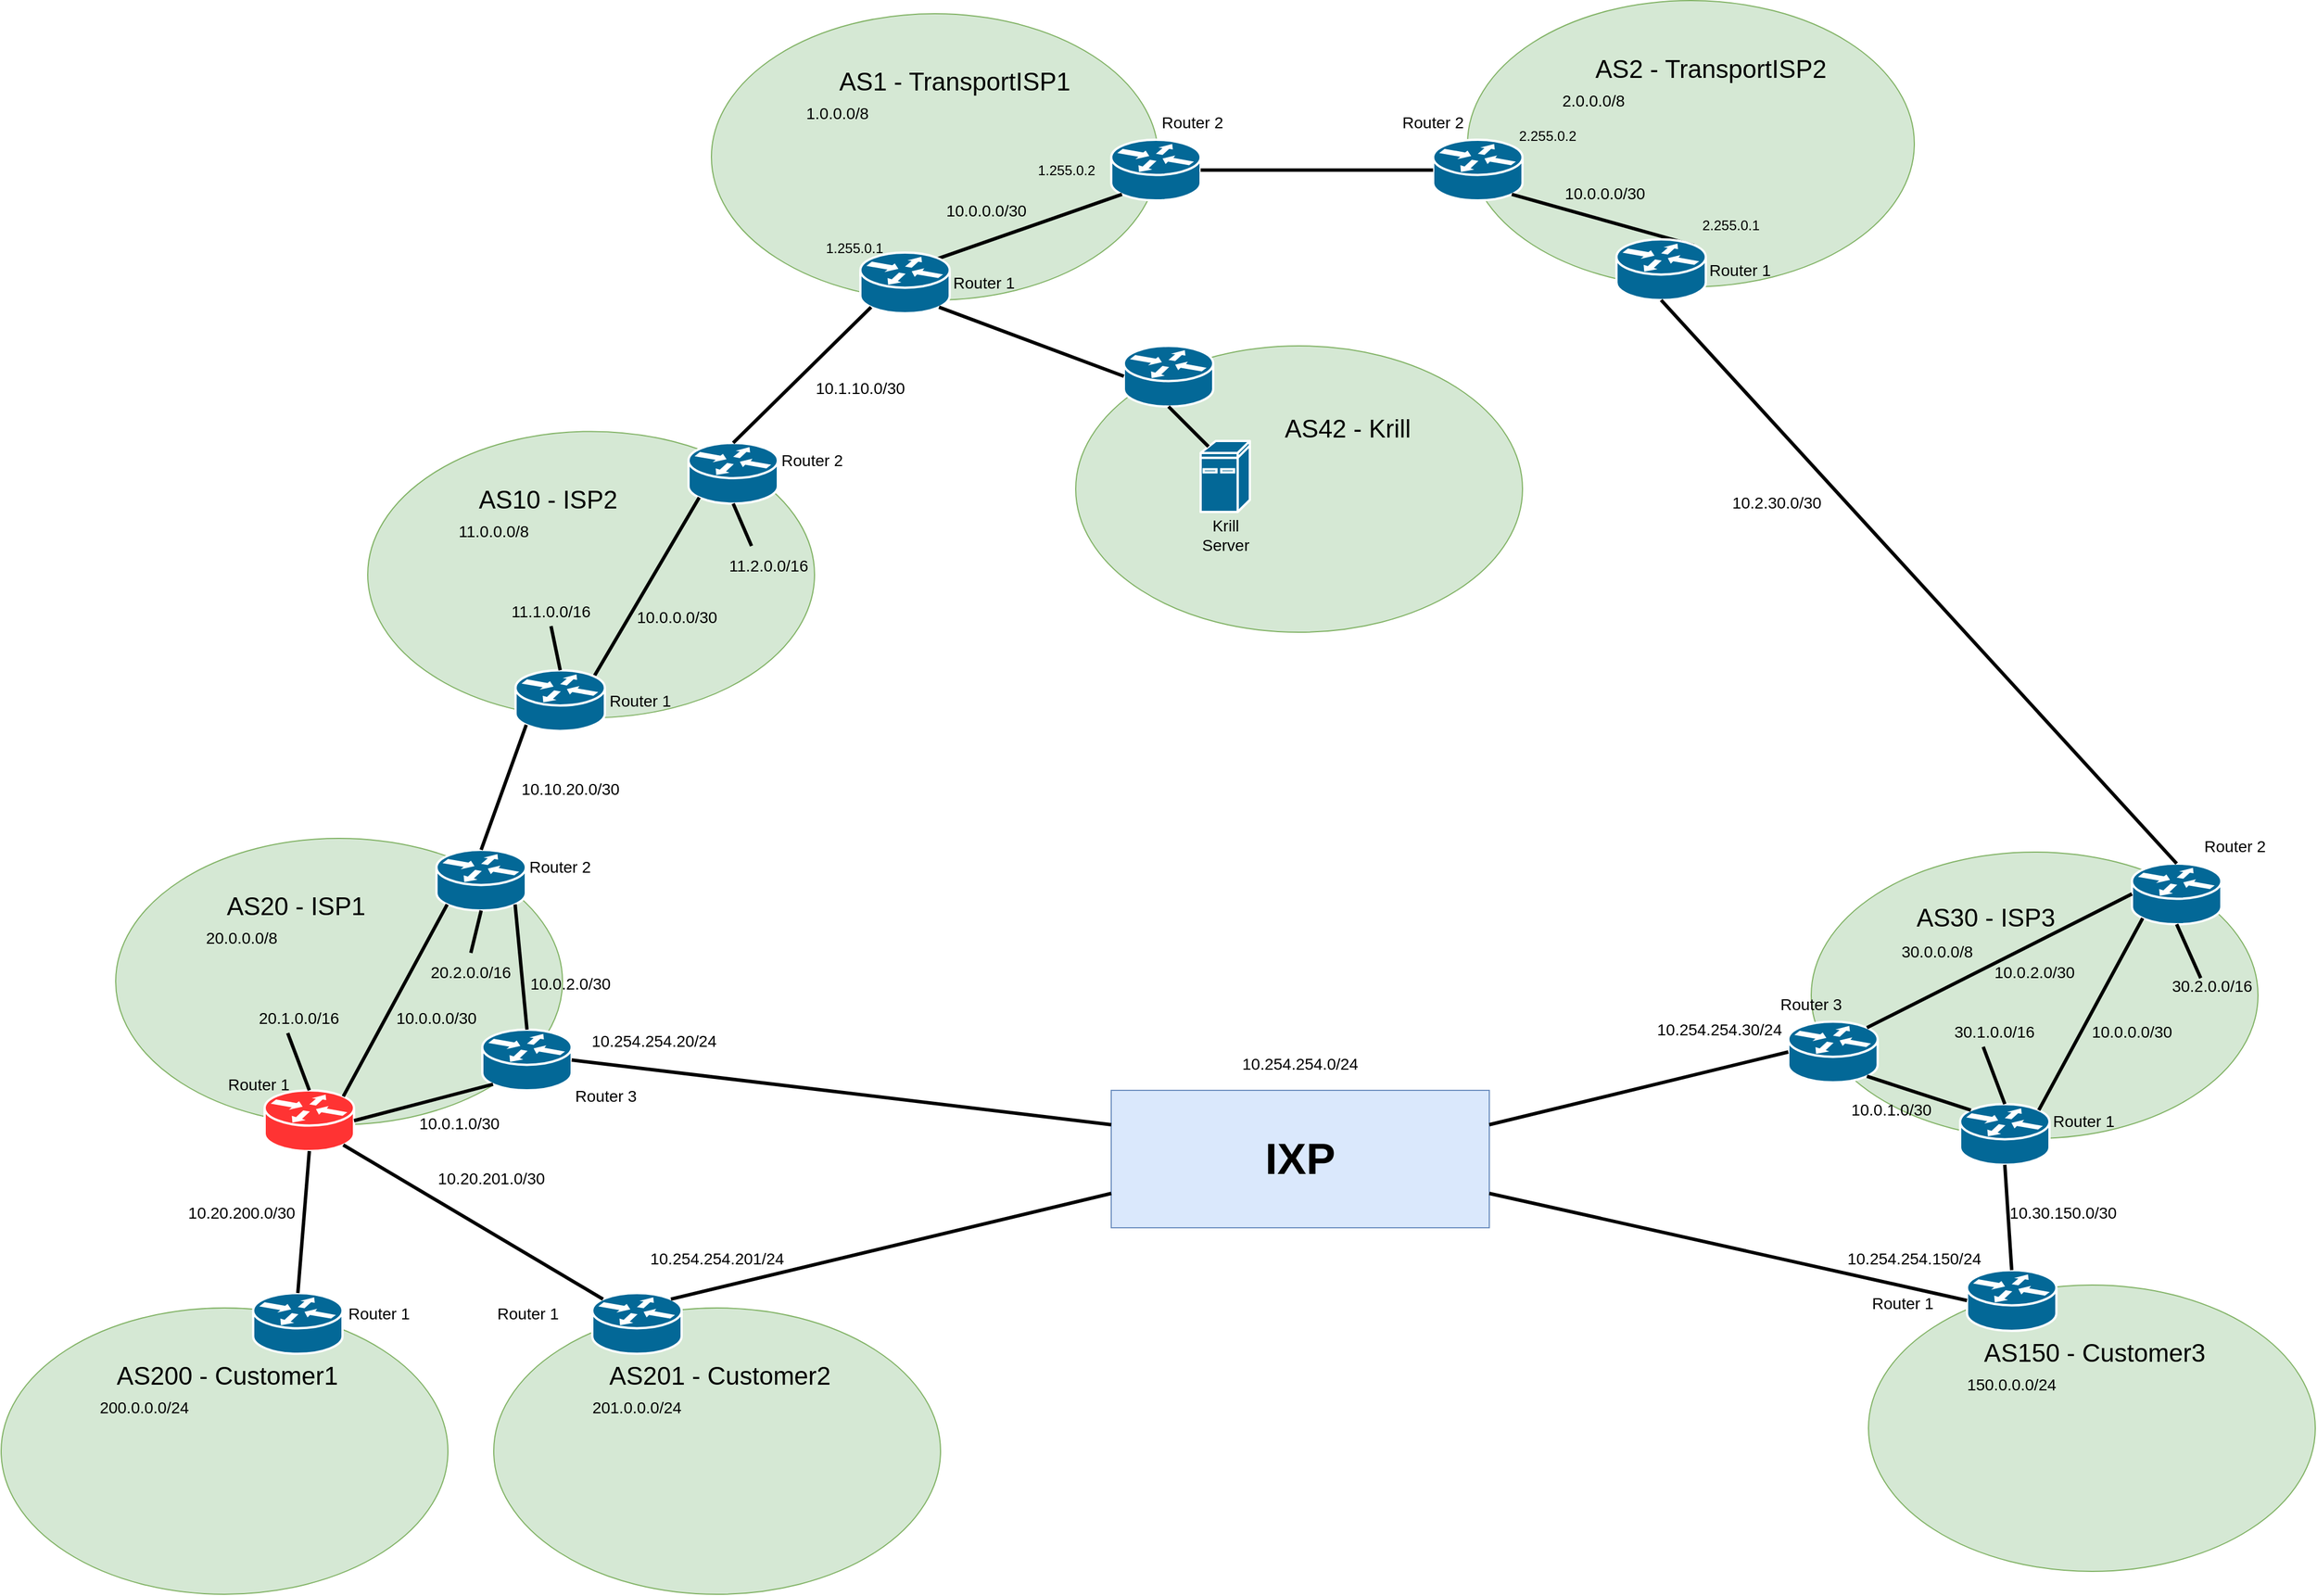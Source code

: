 <mxfile version="19.0.3" type="device"><diagram name="Page-1" id="80d4a630-b321-0f5e-ff81-c5a36ef4752d"><mxGraphModel dx="1004" dy="1512" grid="1" gridSize="10" guides="1" tooltips="1" connect="1" arrows="1" fold="1" page="1" pageScale="1" pageWidth="1100" pageHeight="850" background="none" math="0" shadow="0"><root><mxCell id="0"/><mxCell id="1" parent="0"/><mxCell id="CGuj2947MDJkw6wm2pqq-7" value="" style="group" parent="1" vertex="1" connectable="0"><mxGeometry x="220" y="140" width="390" height="273" as="geometry"/></mxCell><mxCell id="CGuj2947MDJkw6wm2pqq-3" value="" style="ellipse;whiteSpace=wrap;html=1;fillColor=#d5e8d4;strokeColor=#82b366;" parent="CGuj2947MDJkw6wm2pqq-7" vertex="1"><mxGeometry width="390" height="250" as="geometry"/></mxCell><mxCell id="CGuj2947MDJkw6wm2pqq-5" value="&lt;font style=&quot;font-size: 22px;&quot;&gt;AS20 - ISP1&lt;/font&gt;" style="text;html=1;strokeColor=none;fillColor=none;align=center;verticalAlign=middle;whiteSpace=wrap;rounded=0;" parent="CGuj2947MDJkw6wm2pqq-7" vertex="1"><mxGeometry x="95" y="40" width="125" height="40" as="geometry"/></mxCell><mxCell id="CGuj2947MDJkw6wm2pqq-11" value="" style="shape=mxgraph.cisco.routers.router;sketch=0;html=1;pointerEvents=1;dashed=0;fillColor=#FF3333;strokeColor=#ffffff;strokeWidth=2;verticalLabelPosition=bottom;verticalAlign=top;align=center;outlineConnect=0;" parent="CGuj2947MDJkw6wm2pqq-7" vertex="1"><mxGeometry x="130" y="220" width="78" height="53" as="geometry"/></mxCell><mxCell id="CGuj2947MDJkw6wm2pqq-15" value="&lt;font style=&quot;font-size: 14px;&quot;&gt;20.0.0.0/8&lt;/font&gt;" style="text;html=1;strokeColor=none;fillColor=none;align=center;verticalAlign=middle;whiteSpace=wrap;rounded=0;fontSize=22;" parent="CGuj2947MDJkw6wm2pqq-7" vertex="1"><mxGeometry x="80" y="70" width="60" height="30" as="geometry"/></mxCell><mxCell id="CGuj2947MDJkw6wm2pqq-16" value="" style="shape=mxgraph.cisco.routers.router;sketch=0;html=1;pointerEvents=1;dashed=0;fillColor=#036897;strokeColor=#ffffff;strokeWidth=2;verticalLabelPosition=bottom;verticalAlign=top;align=center;outlineConnect=0;" parent="CGuj2947MDJkw6wm2pqq-7" vertex="1"><mxGeometry x="280" y="10" width="78" height="53" as="geometry"/></mxCell><mxCell id="CGuj2947MDJkw6wm2pqq-17" value="" style="endArrow=none;html=1;rounded=0;fontSize=22;entryX=0.88;entryY=0.1;entryDx=0;entryDy=0;entryPerimeter=0;exitX=0.12;exitY=0.9;exitDx=0;exitDy=0;exitPerimeter=0;strokeWidth=3;" parent="CGuj2947MDJkw6wm2pqq-7" source="CGuj2947MDJkw6wm2pqq-16" target="CGuj2947MDJkw6wm2pqq-11" edge="1"><mxGeometry width="50" height="50" relative="1" as="geometry"><mxPoint x="169" y="407" as="sourcePoint"/><mxPoint x="179" y="283.0" as="targetPoint"/></mxGeometry></mxCell><mxCell id="CGuj2947MDJkw6wm2pqq-20" value="" style="endArrow=none;html=1;rounded=0;fontSize=14;strokeWidth=3;exitX=0.5;exitY=0;exitDx=0;exitDy=0;exitPerimeter=0;entryX=0.385;entryY=0.68;entryDx=0;entryDy=0;entryPerimeter=0;" parent="CGuj2947MDJkw6wm2pqq-7" source="CGuj2947MDJkw6wm2pqq-11" target="CGuj2947MDJkw6wm2pqq-3" edge="1"><mxGeometry width="50" height="50" relative="1" as="geometry"><mxPoint x="160" y="220" as="sourcePoint"/><mxPoint x="210" y="170" as="targetPoint"/></mxGeometry></mxCell><mxCell id="CGuj2947MDJkw6wm2pqq-21" value="&lt;font style=&quot;font-size: 14px;&quot;&gt;20.1.0.0/16&lt;br&gt;&lt;/font&gt;" style="text;html=1;strokeColor=none;fillColor=none;align=center;verticalAlign=middle;whiteSpace=wrap;rounded=0;fontSize=22;" parent="CGuj2947MDJkw6wm2pqq-7" vertex="1"><mxGeometry x="130" y="140" width="60" height="30" as="geometry"/></mxCell><mxCell id="CGuj2947MDJkw6wm2pqq-34" value="Router 1" style="text;html=1;strokeColor=none;fillColor=none;align=center;verticalAlign=middle;whiteSpace=wrap;rounded=0;fontSize=14;" parent="CGuj2947MDJkw6wm2pqq-7" vertex="1"><mxGeometry x="95" y="200" width="60" height="30" as="geometry"/></mxCell><mxCell id="1ElpuYwWR0UJP5o7CHRt-32" value="&lt;font style=&quot;font-size: 14px;&quot;&gt;10.0.0.0/30&lt;br&gt;&lt;/font&gt;" style="text;html=1;strokeColor=none;fillColor=none;align=center;verticalAlign=middle;whiteSpace=wrap;rounded=0;fontSize=22;" parent="CGuj2947MDJkw6wm2pqq-7" vertex="1"><mxGeometry x="250" y="140" width="60" height="30" as="geometry"/></mxCell><mxCell id="1ElpuYwWR0UJP5o7CHRt-84" value="" style="shape=mxgraph.cisco.routers.router;sketch=0;html=1;pointerEvents=1;dashed=0;fillColor=#036897;strokeColor=#ffffff;strokeWidth=2;verticalLabelPosition=bottom;verticalAlign=top;align=center;outlineConnect=0;" parent="CGuj2947MDJkw6wm2pqq-7" vertex="1"><mxGeometry x="320" y="167" width="78" height="53" as="geometry"/></mxCell><mxCell id="XxLYWiyMAMhHfBPyrFZS-10" value="" style="endArrow=none;html=1;rounded=0;fontSize=22;entryX=0.5;entryY=0;entryDx=0;entryDy=0;entryPerimeter=0;exitX=0.88;exitY=0.9;exitDx=0;exitDy=0;exitPerimeter=0;strokeWidth=3;" parent="CGuj2947MDJkw6wm2pqq-7" source="CGuj2947MDJkw6wm2pqq-16" target="1ElpuYwWR0UJP5o7CHRt-84" edge="1"><mxGeometry width="50" height="50" relative="1" as="geometry"><mxPoint x="519.36" y="207.7" as="sourcePoint"/><mxPoint x="428.64" y="375.3" as="targetPoint"/></mxGeometry></mxCell><mxCell id="XxLYWiyMAMhHfBPyrFZS-11" value="" style="endArrow=none;html=1;rounded=0;fontSize=22;entryX=0.12;entryY=0.9;entryDx=0;entryDy=0;entryPerimeter=0;strokeWidth=3;exitX=1;exitY=0.5;exitDx=0;exitDy=0;exitPerimeter=0;" parent="CGuj2947MDJkw6wm2pqq-7" source="CGuj2947MDJkw6wm2pqq-11" target="1ElpuYwWR0UJP5o7CHRt-84" edge="1"><mxGeometry width="50" height="50" relative="1" as="geometry"><mxPoint x="490" y="250" as="sourcePoint"/><mxPoint x="589.0" y="317" as="targetPoint"/></mxGeometry></mxCell><mxCell id="XxLYWiyMAMhHfBPyrFZS-13" value="&lt;font style=&quot;font-size: 14px;&quot;&gt;10.0.1.0/30&lt;br&gt;&lt;/font&gt;" style="text;html=1;strokeColor=none;fillColor=none;align=center;verticalAlign=middle;whiteSpace=wrap;rounded=0;fontSize=22;" parent="CGuj2947MDJkw6wm2pqq-7" vertex="1"><mxGeometry x="270" y="231.5" width="60" height="30" as="geometry"/></mxCell><mxCell id="Lqw_Jz--JZ5GrAbGKgGM-9" value="&lt;font style=&quot;font-size: 14px;&quot;&gt;20.2.0.0/16&lt;br&gt;&lt;/font&gt;" style="text;html=1;strokeColor=none;fillColor=none;align=center;verticalAlign=middle;whiteSpace=wrap;rounded=0;fontSize=22;" parent="CGuj2947MDJkw6wm2pqq-7" vertex="1"><mxGeometry x="280" y="100" width="60" height="30" as="geometry"/></mxCell><mxCell id="Lqw_Jz--JZ5GrAbGKgGM-10" value="" style="endArrow=none;html=1;rounded=0;fontSize=14;strokeWidth=3;exitX=0.5;exitY=0;exitDx=0;exitDy=0;entryX=0.5;entryY=1;entryDx=0;entryDy=0;entryPerimeter=0;" parent="CGuj2947MDJkw6wm2pqq-7" source="Lqw_Jz--JZ5GrAbGKgGM-9" target="CGuj2947MDJkw6wm2pqq-16" edge="1"><mxGeometry width="50" height="50" relative="1" as="geometry"><mxPoint x="399" y="370" as="sourcePoint"/><mxPoint x="380.15" y="320" as="targetPoint"/></mxGeometry></mxCell><mxCell id="CGuj2947MDJkw6wm2pqq-8" value="" style="group" parent="1" vertex="1" connectable="0"><mxGeometry x="120" y="550" width="390" height="250" as="geometry"/></mxCell><mxCell id="CGuj2947MDJkw6wm2pqq-9" value="" style="ellipse;whiteSpace=wrap;html=1;fillColor=#d5e8d4;strokeColor=#82b366;" parent="CGuj2947MDJkw6wm2pqq-8" vertex="1"><mxGeometry width="390" height="250" as="geometry"/></mxCell><mxCell id="CGuj2947MDJkw6wm2pqq-10" value="&lt;font style=&quot;font-size: 22px;&quot;&gt;AS200 - Customer1&lt;/font&gt;" style="text;html=1;strokeColor=none;fillColor=none;align=center;verticalAlign=middle;whiteSpace=wrap;rounded=0;" parent="CGuj2947MDJkw6wm2pqq-8" vertex="1"><mxGeometry x="95" y="40" width="205" height="40" as="geometry"/></mxCell><mxCell id="CGuj2947MDJkw6wm2pqq-4" value="" style="shape=mxgraph.cisco.routers.router;sketch=0;html=1;pointerEvents=1;dashed=0;fillColor=#036897;strokeColor=#ffffff;strokeWidth=2;verticalLabelPosition=bottom;verticalAlign=top;align=center;outlineConnect=0;" parent="CGuj2947MDJkw6wm2pqq-8" vertex="1"><mxGeometry x="220" y="-13" width="78" height="53" as="geometry"/></mxCell><mxCell id="CGuj2947MDJkw6wm2pqq-13" value="&lt;font style=&quot;font-size: 14px;&quot;&gt;200.0.0.0/24&lt;/font&gt;" style="text;html=1;strokeColor=none;fillColor=none;align=center;verticalAlign=middle;whiteSpace=wrap;rounded=0;fontSize=22;" parent="CGuj2947MDJkw6wm2pqq-8" vertex="1"><mxGeometry x="95" y="70" width="60" height="30" as="geometry"/></mxCell><mxCell id="CGuj2947MDJkw6wm2pqq-35" value="Router 1" style="text;html=1;strokeColor=none;fillColor=none;align=center;verticalAlign=middle;whiteSpace=wrap;rounded=0;fontSize=14;" parent="CGuj2947MDJkw6wm2pqq-8" vertex="1"><mxGeometry x="300" y="-10" width="60" height="30" as="geometry"/></mxCell><mxCell id="CGuj2947MDJkw6wm2pqq-12" value="" style="endArrow=none;html=1;rounded=0;fontSize=22;entryX=0.5;entryY=1;entryDx=0;entryDy=0;entryPerimeter=0;exitX=0.5;exitY=0;exitDx=0;exitDy=0;exitPerimeter=0;strokeWidth=3;" parent="1" source="CGuj2947MDJkw6wm2pqq-4" target="CGuj2947MDJkw6wm2pqq-11" edge="1"><mxGeometry width="50" height="50" relative="1" as="geometry"><mxPoint x="340" y="540" as="sourcePoint"/><mxPoint x="390" y="490" as="targetPoint"/></mxGeometry></mxCell><mxCell id="CGuj2947MDJkw6wm2pqq-36" value="Router 2" style="text;html=1;strokeColor=none;fillColor=none;align=center;verticalAlign=middle;whiteSpace=wrap;rounded=0;fontSize=14;" parent="1" vertex="1"><mxGeometry x="578" y="150" width="60" height="30" as="geometry"/></mxCell><mxCell id="CGuj2947MDJkw6wm2pqq-37" value="" style="group" parent="1" vertex="1" connectable="0"><mxGeometry x="550" y="550" width="390" height="250" as="geometry"/></mxCell><mxCell id="CGuj2947MDJkw6wm2pqq-38" value="" style="ellipse;whiteSpace=wrap;html=1;fillColor=#d5e8d4;strokeColor=#82b366;" parent="CGuj2947MDJkw6wm2pqq-37" vertex="1"><mxGeometry width="390" height="250" as="geometry"/></mxCell><mxCell id="CGuj2947MDJkw6wm2pqq-39" value="&lt;font style=&quot;font-size: 22px;&quot;&gt;AS201 - Customer2&lt;/font&gt;" style="text;html=1;strokeColor=none;fillColor=none;align=center;verticalAlign=middle;whiteSpace=wrap;rounded=0;" parent="CGuj2947MDJkw6wm2pqq-37" vertex="1"><mxGeometry x="95" y="40" width="205" height="40" as="geometry"/></mxCell><mxCell id="CGuj2947MDJkw6wm2pqq-40" value="" style="shape=mxgraph.cisco.routers.router;sketch=0;html=1;pointerEvents=1;dashed=0;fillColor=#036897;strokeColor=#ffffff;strokeWidth=2;verticalLabelPosition=bottom;verticalAlign=top;align=center;outlineConnect=0;" parent="CGuj2947MDJkw6wm2pqq-37" vertex="1"><mxGeometry x="86" y="-13" width="78" height="53" as="geometry"/></mxCell><mxCell id="CGuj2947MDJkw6wm2pqq-41" value="&lt;font style=&quot;font-size: 14px;&quot;&gt;201.0.0.0/24&lt;/font&gt;" style="text;html=1;strokeColor=none;fillColor=none;align=center;verticalAlign=middle;whiteSpace=wrap;rounded=0;fontSize=22;" parent="CGuj2947MDJkw6wm2pqq-37" vertex="1"><mxGeometry x="95" y="70" width="60" height="30" as="geometry"/></mxCell><mxCell id="CGuj2947MDJkw6wm2pqq-42" value="Router 1" style="text;html=1;strokeColor=none;fillColor=none;align=center;verticalAlign=middle;whiteSpace=wrap;rounded=0;fontSize=14;" parent="CGuj2947MDJkw6wm2pqq-37" vertex="1"><mxGeometry y="-10" width="60" height="30" as="geometry"/></mxCell><mxCell id="CGuj2947MDJkw6wm2pqq-43" value="" style="endArrow=none;html=1;rounded=0;fontSize=14;strokeWidth=3;entryX=0.88;entryY=0.9;entryDx=0;entryDy=0;entryPerimeter=0;exitX=0.12;exitY=0.1;exitDx=0;exitDy=0;exitPerimeter=0;" parent="1" source="CGuj2947MDJkw6wm2pqq-40" target="CGuj2947MDJkw6wm2pqq-11" edge="1"><mxGeometry width="50" height="50" relative="1" as="geometry"><mxPoint x="530" y="520" as="sourcePoint"/><mxPoint x="580" y="470" as="targetPoint"/></mxGeometry></mxCell><mxCell id="CGuj2947MDJkw6wm2pqq-44" value="" style="ellipse;whiteSpace=wrap;html=1;fillColor=#d5e8d4;strokeColor=#82b366;" parent="1" vertex="1"><mxGeometry x="440" y="-215.3" width="390" height="250" as="geometry"/></mxCell><mxCell id="CGuj2947MDJkw6wm2pqq-45" value="&lt;font style=&quot;font-size: 22px;&quot;&gt;AS10 - ISP2&lt;/font&gt;" style="text;html=1;strokeColor=none;fillColor=none;align=center;verticalAlign=middle;whiteSpace=wrap;rounded=0;" parent="1" vertex="1"><mxGeometry x="535" y="-175.3" width="125" height="40" as="geometry"/></mxCell><mxCell id="CGuj2947MDJkw6wm2pqq-46" value="&lt;font style=&quot;font-size: 14px;&quot;&gt;11.0.0.0/8&lt;/font&gt;" style="text;html=1;strokeColor=none;fillColor=none;align=center;verticalAlign=middle;whiteSpace=wrap;rounded=0;fontSize=22;" parent="1" vertex="1"><mxGeometry x="520" y="-145.3" width="60" height="30" as="geometry"/></mxCell><mxCell id="CGuj2947MDJkw6wm2pqq-47" value="" style="shape=mxgraph.cisco.routers.router;sketch=0;html=1;pointerEvents=1;dashed=0;fillColor=#036897;strokeColor=#ffffff;strokeWidth=2;verticalLabelPosition=bottom;verticalAlign=top;align=center;outlineConnect=0;" parent="1" vertex="1"><mxGeometry x="720" y="-205.3" width="78" height="53" as="geometry"/></mxCell><mxCell id="CGuj2947MDJkw6wm2pqq-50" value="&lt;font style=&quot;font-size: 14px;&quot;&gt;11.1.0.0/16&lt;br&gt;&lt;/font&gt;" style="text;html=1;strokeColor=none;fillColor=none;align=center;verticalAlign=middle;whiteSpace=wrap;rounded=0;fontSize=22;" parent="1" vertex="1"><mxGeometry x="570" y="-75.3" width="60" height="30" as="geometry"/></mxCell><mxCell id="CGuj2947MDJkw6wm2pqq-51" value="&lt;font style=&quot;font-size: 14px;&quot;&gt;11.2.0.0/16&lt;br&gt;&lt;/font&gt;" style="text;html=1;strokeColor=none;fillColor=none;align=center;verticalAlign=middle;whiteSpace=wrap;rounded=0;fontSize=22;" parent="1" vertex="1"><mxGeometry x="760" y="-115.3" width="60" height="30" as="geometry"/></mxCell><mxCell id="CGuj2947MDJkw6wm2pqq-52" value="" style="endArrow=none;html=1;rounded=0;fontSize=22;exitX=0.12;exitY=0.9;exitDx=0;exitDy=0;exitPerimeter=0;strokeWidth=3;entryX=0.88;entryY=0.1;entryDx=0;entryDy=0;entryPerimeter=0;" parent="1" source="CGuj2947MDJkw6wm2pqq-47" target="CGuj2947MDJkw6wm2pqq-55" edge="1"><mxGeometry width="50" height="50" relative="1" as="geometry"><mxPoint x="959.36" y="-7.6" as="sourcePoint"/><mxPoint x="1000" y="34.7" as="targetPoint"/></mxGeometry></mxCell><mxCell id="CGuj2947MDJkw6wm2pqq-53" value="Router 1" style="text;html=1;strokeColor=none;fillColor=none;align=center;verticalAlign=middle;whiteSpace=wrap;rounded=0;fontSize=14;" parent="1" vertex="1"><mxGeometry x="648" y="4.7" width="60" height="30" as="geometry"/></mxCell><mxCell id="CGuj2947MDJkw6wm2pqq-54" value="Router 2" style="text;html=1;strokeColor=none;fillColor=none;align=center;verticalAlign=middle;whiteSpace=wrap;rounded=0;fontSize=14;" parent="1" vertex="1"><mxGeometry x="798" y="-205.3" width="60" height="30" as="geometry"/></mxCell><mxCell id="CGuj2947MDJkw6wm2pqq-55" value="" style="shape=mxgraph.cisco.routers.router;sketch=0;html=1;pointerEvents=1;dashed=0;fillColor=#036897;strokeColor=#ffffff;strokeWidth=2;verticalLabelPosition=bottom;verticalAlign=top;align=center;outlineConnect=0;" parent="1" vertex="1"><mxGeometry x="569" y="-6.8" width="78" height="53" as="geometry"/></mxCell><mxCell id="CGuj2947MDJkw6wm2pqq-56" value="" style="endArrow=none;html=1;rounded=0;fontSize=14;strokeWidth=3;entryX=0.5;entryY=0;entryDx=0;entryDy=0;entryPerimeter=0;exitX=0.5;exitY=1;exitDx=0;exitDy=0;" parent="1" source="CGuj2947MDJkw6wm2pqq-50" target="CGuj2947MDJkw6wm2pqq-55" edge="1"><mxGeometry width="50" height="50" relative="1" as="geometry"><mxPoint x="330" y="50" as="sourcePoint"/><mxPoint x="380" as="targetPoint"/></mxGeometry></mxCell><mxCell id="CGuj2947MDJkw6wm2pqq-57" value="" style="endArrow=none;html=1;rounded=0;fontSize=22;exitX=0.5;exitY=1;exitDx=0;exitDy=0;exitPerimeter=0;strokeWidth=3;entryX=0.25;entryY=0;entryDx=0;entryDy=0;" parent="1" source="CGuj2947MDJkw6wm2pqq-47" target="CGuj2947MDJkw6wm2pqq-51" edge="1"><mxGeometry width="50" height="50" relative="1" as="geometry"><mxPoint x="769" y="353" as="sourcePoint"/><mxPoint x="790" y="400" as="targetPoint"/></mxGeometry></mxCell><mxCell id="CGuj2947MDJkw6wm2pqq-58" value="" style="endArrow=none;html=1;rounded=0;fontSize=14;strokeWidth=3;entryX=0.12;entryY=0.9;entryDx=0;entryDy=0;entryPerimeter=0;exitX=0.5;exitY=0;exitDx=0;exitDy=0;exitPerimeter=0;" parent="1" source="CGuj2947MDJkw6wm2pqq-16" target="CGuj2947MDJkw6wm2pqq-55" edge="1"><mxGeometry width="50" height="50" relative="1" as="geometry"><mxPoint x="480" y="80" as="sourcePoint"/><mxPoint x="530" y="30" as="targetPoint"/></mxGeometry></mxCell><mxCell id="1ElpuYwWR0UJP5o7CHRt-1" value="" style="ellipse;whiteSpace=wrap;html=1;fillColor=#d5e8d4;strokeColor=#82b366;" parent="1" vertex="1"><mxGeometry x="740" y="-580" width="390" height="250" as="geometry"/></mxCell><mxCell id="1ElpuYwWR0UJP5o7CHRt-2" value="&lt;font style=&quot;font-size: 22px;&quot;&gt;AS1 - TransportISP1&lt;/font&gt;" style="text;html=1;strokeColor=none;fillColor=none;align=center;verticalAlign=middle;whiteSpace=wrap;rounded=0;" parent="1" vertex="1"><mxGeometry x="835" y="-540" width="235" height="40" as="geometry"/></mxCell><mxCell id="1ElpuYwWR0UJP5o7CHRt-3" value="&lt;font style=&quot;font-size: 14px;&quot;&gt;1.0.0.0/8&lt;/font&gt;" style="text;html=1;strokeColor=none;fillColor=none;align=center;verticalAlign=middle;whiteSpace=wrap;rounded=0;fontSize=22;" parent="1" vertex="1"><mxGeometry x="820" y="-510" width="60" height="30" as="geometry"/></mxCell><mxCell id="1ElpuYwWR0UJP5o7CHRt-4" value="" style="shape=mxgraph.cisco.routers.router;sketch=0;html=1;pointerEvents=1;dashed=0;fillColor=#036897;strokeColor=#ffffff;strokeWidth=2;verticalLabelPosition=bottom;verticalAlign=top;align=center;outlineConnect=0;" parent="1" vertex="1"><mxGeometry x="1089" y="-470" width="78" height="53" as="geometry"/></mxCell><mxCell id="1ElpuYwWR0UJP5o7CHRt-7" value="" style="endArrow=none;html=1;rounded=0;fontSize=22;exitX=0.12;exitY=0.9;exitDx=0;exitDy=0;exitPerimeter=0;strokeWidth=3;entryX=0.88;entryY=0.1;entryDx=0;entryDy=0;entryPerimeter=0;" parent="1" source="1ElpuYwWR0UJP5o7CHRt-4" edge="1"><mxGeometry width="50" height="50" relative="1" as="geometry"><mxPoint x="1259.36" y="-372.3" as="sourcePoint"/><mxPoint x="937.64" y="-366.2" as="targetPoint"/></mxGeometry></mxCell><mxCell id="1ElpuYwWR0UJP5o7CHRt-8" value="Router 1" style="text;html=1;strokeColor=none;fillColor=none;align=center;verticalAlign=middle;whiteSpace=wrap;rounded=0;fontSize=14;" parent="1" vertex="1"><mxGeometry x="948" y="-360" width="60" height="30" as="geometry"/></mxCell><mxCell id="1ElpuYwWR0UJP5o7CHRt-9" value="Router 2" style="text;html=1;strokeColor=none;fillColor=none;align=center;verticalAlign=middle;whiteSpace=wrap;rounded=0;fontSize=14;" parent="1" vertex="1"><mxGeometry x="1130" y="-500" width="60" height="30" as="geometry"/></mxCell><mxCell id="1ElpuYwWR0UJP5o7CHRt-12" value="" style="shape=mxgraph.cisco.routers.router;sketch=0;html=1;pointerEvents=1;dashed=0;fillColor=#036897;strokeColor=#ffffff;strokeWidth=2;verticalLabelPosition=bottom;verticalAlign=top;align=center;outlineConnect=0;" parent="1" vertex="1"><mxGeometry x="870" y="-371.5" width="78" height="53" as="geometry"/></mxCell><mxCell id="1ElpuYwWR0UJP5o7CHRt-14" value="" style="endArrow=none;html=1;rounded=0;fontSize=22;exitX=0.5;exitY=0;exitDx=0;exitDy=0;exitPerimeter=0;strokeWidth=3;entryX=0.12;entryY=0.9;entryDx=0;entryDy=0;entryPerimeter=0;" parent="1" source="CGuj2947MDJkw6wm2pqq-47" target="1ElpuYwWR0UJP5o7CHRt-12" edge="1"><mxGeometry width="50" height="50" relative="1" as="geometry"><mxPoint x="739.36" y="-147.6" as="sourcePoint"/><mxPoint x="647.64" y="8.5" as="targetPoint"/></mxGeometry></mxCell><mxCell id="1ElpuYwWR0UJP5o7CHRt-29" value="&lt;font style=&quot;font-size: 14px;&quot;&gt;10.20.200.0/30&lt;br&gt;&lt;/font&gt;" style="text;html=1;strokeColor=none;fillColor=none;align=center;verticalAlign=middle;whiteSpace=wrap;rounded=0;fontSize=22;" parent="1" vertex="1"><mxGeometry x="300" y="450" width="60" height="30" as="geometry"/></mxCell><mxCell id="1ElpuYwWR0UJP5o7CHRt-30" value="&lt;font style=&quot;font-size: 14px;&quot;&gt;10.20.201.0/30&lt;br&gt;&lt;/font&gt;" style="text;html=1;strokeColor=none;fillColor=none;align=center;verticalAlign=middle;whiteSpace=wrap;rounded=0;fontSize=22;" parent="1" vertex="1"><mxGeometry x="518" y="420" width="60" height="30" as="geometry"/></mxCell><mxCell id="1ElpuYwWR0UJP5o7CHRt-31" value="&lt;font style=&quot;font-size: 14px;&quot;&gt;10.10.20.0/30&lt;br&gt;&lt;/font&gt;" style="text;html=1;strokeColor=none;fillColor=none;align=center;verticalAlign=middle;whiteSpace=wrap;rounded=0;fontSize=22;" parent="1" vertex="1"><mxGeometry x="587" y="80" width="60" height="30" as="geometry"/></mxCell><mxCell id="1ElpuYwWR0UJP5o7CHRt-33" value="" style="ellipse;whiteSpace=wrap;html=1;fillColor=#d5e8d4;strokeColor=#82b366;" parent="1" vertex="1"><mxGeometry x="1400" y="-591.5" width="390" height="250" as="geometry"/></mxCell><mxCell id="1ElpuYwWR0UJP5o7CHRt-34" value="&lt;font style=&quot;font-size: 22px;&quot;&gt;AS2 - TransportISP2&lt;/font&gt;" style="text;html=1;strokeColor=none;fillColor=none;align=center;verticalAlign=middle;whiteSpace=wrap;rounded=0;" parent="1" vertex="1"><mxGeometry x="1495" y="-551.5" width="235" height="40" as="geometry"/></mxCell><mxCell id="1ElpuYwWR0UJP5o7CHRt-35" value="&lt;font style=&quot;font-size: 14px;&quot;&gt;2.0.0.0/8&lt;/font&gt;" style="text;html=1;strokeColor=none;fillColor=none;align=center;verticalAlign=middle;whiteSpace=wrap;rounded=0;fontSize=22;" parent="1" vertex="1"><mxGeometry x="1480" y="-521.5" width="60" height="30" as="geometry"/></mxCell><mxCell id="1ElpuYwWR0UJP5o7CHRt-36" value="" style="shape=mxgraph.cisco.routers.router;sketch=0;html=1;pointerEvents=1;dashed=0;fillColor=#036897;strokeColor=#ffffff;strokeWidth=2;verticalLabelPosition=bottom;verticalAlign=top;align=center;outlineConnect=0;" parent="1" vertex="1"><mxGeometry x="1370" y="-470" width="78" height="53" as="geometry"/></mxCell><mxCell id="1ElpuYwWR0UJP5o7CHRt-37" value="" style="endArrow=none;html=1;rounded=0;fontSize=22;exitX=0.88;exitY=0.9;exitDx=0;exitDy=0;exitPerimeter=0;strokeWidth=3;entryX=0.88;entryY=0.1;entryDx=0;entryDy=0;entryPerimeter=0;" parent="1" source="1ElpuYwWR0UJP5o7CHRt-36" edge="1"><mxGeometry width="50" height="50" relative="1" as="geometry"><mxPoint x="1919.36" y="-383.8" as="sourcePoint"/><mxPoint x="1597.64" y="-377.7" as="targetPoint"/></mxGeometry></mxCell><mxCell id="1ElpuYwWR0UJP5o7CHRt-38" value="Router 1" style="text;html=1;strokeColor=none;fillColor=none;align=center;verticalAlign=middle;whiteSpace=wrap;rounded=0;fontSize=14;" parent="1" vertex="1"><mxGeometry x="1608" y="-371.5" width="60" height="30" as="geometry"/></mxCell><mxCell id="1ElpuYwWR0UJP5o7CHRt-39" value="Router 2" style="text;html=1;strokeColor=none;fillColor=none;align=center;verticalAlign=middle;whiteSpace=wrap;rounded=0;fontSize=14;" parent="1" vertex="1"><mxGeometry x="1340" y="-500" width="60" height="30" as="geometry"/></mxCell><mxCell id="1ElpuYwWR0UJP5o7CHRt-40" value="" style="shape=mxgraph.cisco.routers.router;sketch=0;html=1;pointerEvents=1;dashed=0;fillColor=#036897;strokeColor=#ffffff;strokeWidth=2;verticalLabelPosition=bottom;verticalAlign=top;align=center;outlineConnect=0;" parent="1" vertex="1"><mxGeometry x="1530" y="-383" width="78" height="53" as="geometry"/></mxCell><mxCell id="1ElpuYwWR0UJP5o7CHRt-41" value="" style="group" parent="1" vertex="1" connectable="0"><mxGeometry x="1700" y="152" width="390" height="273" as="geometry"/></mxCell><mxCell id="1ElpuYwWR0UJP5o7CHRt-42" value="" style="ellipse;whiteSpace=wrap;html=1;fillColor=#d5e8d4;strokeColor=#82b366;" parent="1ElpuYwWR0UJP5o7CHRt-41" vertex="1"><mxGeometry width="390" height="250" as="geometry"/></mxCell><mxCell id="1ElpuYwWR0UJP5o7CHRt-43" value="&lt;font style=&quot;font-size: 22px;&quot;&gt;AS30 - ISP3&lt;/font&gt;" style="text;html=1;strokeColor=none;fillColor=none;align=center;verticalAlign=middle;whiteSpace=wrap;rounded=0;" parent="1ElpuYwWR0UJP5o7CHRt-41" vertex="1"><mxGeometry x="80" y="38" width="145" height="40" as="geometry"/></mxCell><mxCell id="1ElpuYwWR0UJP5o7CHRt-44" value="" style="shape=mxgraph.cisco.routers.router;sketch=0;html=1;pointerEvents=1;dashed=0;fillColor=#036897;strokeColor=#ffffff;strokeWidth=2;verticalLabelPosition=bottom;verticalAlign=top;align=center;outlineConnect=0;" parent="1ElpuYwWR0UJP5o7CHRt-41" vertex="1"><mxGeometry x="130" y="220" width="78" height="53" as="geometry"/></mxCell><mxCell id="1ElpuYwWR0UJP5o7CHRt-45" value="&lt;font style=&quot;font-size: 14px;&quot;&gt;30.0.0.0/8&lt;/font&gt;" style="text;html=1;strokeColor=none;fillColor=none;align=center;verticalAlign=middle;whiteSpace=wrap;rounded=0;fontSize=22;" parent="1ElpuYwWR0UJP5o7CHRt-41" vertex="1"><mxGeometry x="80" y="70" width="60" height="30" as="geometry"/></mxCell><mxCell id="1ElpuYwWR0UJP5o7CHRt-46" value="" style="shape=mxgraph.cisco.routers.router;sketch=0;html=1;pointerEvents=1;dashed=0;fillColor=#036897;strokeColor=#ffffff;strokeWidth=2;verticalLabelPosition=bottom;verticalAlign=top;align=center;outlineConnect=0;" parent="1ElpuYwWR0UJP5o7CHRt-41" vertex="1"><mxGeometry x="280" y="10" width="78" height="53" as="geometry"/></mxCell><mxCell id="1ElpuYwWR0UJP5o7CHRt-47" value="" style="endArrow=none;html=1;rounded=0;fontSize=22;entryX=0.88;entryY=0.1;entryDx=0;entryDy=0;entryPerimeter=0;exitX=0.12;exitY=0.9;exitDx=0;exitDy=0;exitPerimeter=0;strokeWidth=3;" parent="1ElpuYwWR0UJP5o7CHRt-41" source="1ElpuYwWR0UJP5o7CHRt-46" target="1ElpuYwWR0UJP5o7CHRt-44" edge="1"><mxGeometry width="50" height="50" relative="1" as="geometry"><mxPoint x="169" y="407" as="sourcePoint"/><mxPoint x="179" y="283.0" as="targetPoint"/></mxGeometry></mxCell><mxCell id="1ElpuYwWR0UJP5o7CHRt-48" value="" style="endArrow=none;html=1;rounded=0;fontSize=14;strokeWidth=3;exitX=0.5;exitY=0;exitDx=0;exitDy=0;exitPerimeter=0;entryX=0.385;entryY=0.68;entryDx=0;entryDy=0;entryPerimeter=0;" parent="1ElpuYwWR0UJP5o7CHRt-41" source="1ElpuYwWR0UJP5o7CHRt-44" target="1ElpuYwWR0UJP5o7CHRt-42" edge="1"><mxGeometry width="50" height="50" relative="1" as="geometry"><mxPoint x="160" y="220" as="sourcePoint"/><mxPoint x="210" y="170" as="targetPoint"/></mxGeometry></mxCell><mxCell id="1ElpuYwWR0UJP5o7CHRt-49" value="&lt;font style=&quot;font-size: 14px;&quot;&gt;30.1.0.0/16&lt;br&gt;&lt;/font&gt;" style="text;html=1;strokeColor=none;fillColor=none;align=center;verticalAlign=middle;whiteSpace=wrap;rounded=0;fontSize=22;" parent="1ElpuYwWR0UJP5o7CHRt-41" vertex="1"><mxGeometry x="130" y="140" width="60" height="30" as="geometry"/></mxCell><mxCell id="1ElpuYwWR0UJP5o7CHRt-50" value="&lt;font style=&quot;font-size: 14px;&quot;&gt;30.2.0.0/16&lt;br&gt;&lt;/font&gt;" style="text;html=1;strokeColor=none;fillColor=none;align=center;verticalAlign=middle;whiteSpace=wrap;rounded=0;fontSize=22;" parent="1ElpuYwWR0UJP5o7CHRt-41" vertex="1"><mxGeometry x="320" y="100" width="60" height="30" as="geometry"/></mxCell><mxCell id="1ElpuYwWR0UJP5o7CHRt-51" value="" style="endArrow=none;html=1;rounded=0;fontSize=22;exitX=0.5;exitY=1;exitDx=0;exitDy=0;exitPerimeter=0;strokeWidth=3;" parent="1ElpuYwWR0UJP5o7CHRt-41" source="1ElpuYwWR0UJP5o7CHRt-46" edge="1"><mxGeometry width="50" height="50" relative="1" as="geometry"><mxPoint x="519.36" y="207.7" as="sourcePoint"/><mxPoint x="340" y="110" as="targetPoint"/></mxGeometry></mxCell><mxCell id="1ElpuYwWR0UJP5o7CHRt-52" value="Router 1" style="text;html=1;strokeColor=none;fillColor=none;align=center;verticalAlign=middle;whiteSpace=wrap;rounded=0;fontSize=14;" parent="1ElpuYwWR0UJP5o7CHRt-41" vertex="1"><mxGeometry x="208" y="220" width="60" height="30" as="geometry"/></mxCell><mxCell id="1ElpuYwWR0UJP5o7CHRt-53" value="&lt;font style=&quot;font-size: 14px;&quot;&gt;10.0.0.0/30&lt;br&gt;&lt;/font&gt;" style="text;html=1;strokeColor=none;fillColor=none;align=center;verticalAlign=middle;whiteSpace=wrap;rounded=0;fontSize=22;" parent="1ElpuYwWR0UJP5o7CHRt-41" vertex="1"><mxGeometry x="250" y="140" width="60" height="30" as="geometry"/></mxCell><mxCell id="1ElpuYwWR0UJP5o7CHRt-85" value="" style="shape=mxgraph.cisco.routers.router;sketch=0;html=1;pointerEvents=1;dashed=0;fillColor=#036897;strokeColor=#ffffff;strokeWidth=2;verticalLabelPosition=bottom;verticalAlign=top;align=center;outlineConnect=0;" parent="1ElpuYwWR0UJP5o7CHRt-41" vertex="1"><mxGeometry x="-20" y="148" width="78" height="53" as="geometry"/></mxCell><mxCell id="Lqw_Jz--JZ5GrAbGKgGM-1" value="" style="endArrow=none;html=1;rounded=0;fontSize=22;entryX=0.88;entryY=0.9;entryDx=0;entryDy=0;entryPerimeter=0;exitX=0.12;exitY=0.1;exitDx=0;exitDy=0;exitPerimeter=0;strokeWidth=3;" parent="1ElpuYwWR0UJP5o7CHRt-41" source="1ElpuYwWR0UJP5o7CHRt-44" target="1ElpuYwWR0UJP5o7CHRt-85" edge="1"><mxGeometry width="50" height="50" relative="1" as="geometry"><mxPoint x="299.36" y="67.7" as="sourcePoint"/><mxPoint x="208.64" y="235.3" as="targetPoint"/></mxGeometry></mxCell><mxCell id="Lqw_Jz--JZ5GrAbGKgGM-2" value="" style="endArrow=none;html=1;rounded=0;fontSize=22;entryX=0.88;entryY=0.1;entryDx=0;entryDy=0;entryPerimeter=0;exitX=0;exitY=0.5;exitDx=0;exitDy=0;exitPerimeter=0;strokeWidth=3;" parent="1ElpuYwWR0UJP5o7CHRt-41" source="1ElpuYwWR0UJP5o7CHRt-46" target="1ElpuYwWR0UJP5o7CHRt-85" edge="1"><mxGeometry width="50" height="50" relative="1" as="geometry"><mxPoint x="149.36" y="235.3" as="sourcePoint"/><mxPoint x="58.64" y="205.7" as="targetPoint"/></mxGeometry></mxCell><mxCell id="Lqw_Jz--JZ5GrAbGKgGM-5" value="Router 3" style="text;html=1;strokeColor=none;fillColor=none;align=center;verticalAlign=middle;whiteSpace=wrap;rounded=0;fontSize=14;" parent="1ElpuYwWR0UJP5o7CHRt-41" vertex="1"><mxGeometry x="-30" y="118" width="60" height="30" as="geometry"/></mxCell><mxCell id="Lqw_Jz--JZ5GrAbGKgGM-13" value="&lt;font style=&quot;font-size: 14px;&quot;&gt;10.0.2.0/30&lt;br&gt;&lt;/font&gt;" style="text;html=1;strokeColor=none;fillColor=none;align=center;verticalAlign=middle;whiteSpace=wrap;rounded=0;fontSize=22;" parent="1ElpuYwWR0UJP5o7CHRt-41" vertex="1"><mxGeometry x="165" y="88" width="60" height="30" as="geometry"/></mxCell><mxCell id="Lqw_Jz--JZ5GrAbGKgGM-14" value="&lt;font style=&quot;font-size: 14px;&quot;&gt;10.0.1.0/30&lt;br&gt;&lt;/font&gt;" style="text;html=1;strokeColor=none;fillColor=none;align=center;verticalAlign=middle;whiteSpace=wrap;rounded=0;fontSize=22;" parent="1ElpuYwWR0UJP5o7CHRt-41" vertex="1"><mxGeometry x="40" y="208" width="60" height="30" as="geometry"/></mxCell><mxCell id="1ElpuYwWR0UJP5o7CHRt-67" value="" style="endArrow=none;html=1;rounded=0;fontSize=14;strokeWidth=3;entryX=0.5;entryY=1;entryDx=0;entryDy=0;entryPerimeter=0;exitX=0.5;exitY=0;exitDx=0;exitDy=0;exitPerimeter=0;" parent="1" source="1ElpuYwWR0UJP5o7CHRt-46" target="1ElpuYwWR0UJP5o7CHRt-40" edge="1"><mxGeometry width="50" height="50" relative="1" as="geometry"><mxPoint x="1570" y="92.3" as="sourcePoint"/><mxPoint x="1817.64" y="35.15" as="targetPoint"/></mxGeometry></mxCell><mxCell id="1ElpuYwWR0UJP5o7CHRt-74" value="" style="group" parent="1" vertex="1" connectable="0"><mxGeometry x="1750" y="530" width="390" height="250" as="geometry"/></mxCell><mxCell id="1ElpuYwWR0UJP5o7CHRt-75" value="" style="ellipse;whiteSpace=wrap;html=1;fillColor=#d5e8d4;strokeColor=#82b366;" parent="1ElpuYwWR0UJP5o7CHRt-74" vertex="1"><mxGeometry width="390" height="250" as="geometry"/></mxCell><mxCell id="1ElpuYwWR0UJP5o7CHRt-76" value="&lt;font style=&quot;font-size: 22px;&quot;&gt;AS150 - Customer3&lt;/font&gt;" style="text;html=1;strokeColor=none;fillColor=none;align=center;verticalAlign=middle;whiteSpace=wrap;rounded=0;" parent="1ElpuYwWR0UJP5o7CHRt-74" vertex="1"><mxGeometry x="95" y="40" width="205" height="40" as="geometry"/></mxCell><mxCell id="1ElpuYwWR0UJP5o7CHRt-77" value="" style="shape=mxgraph.cisco.routers.router;sketch=0;html=1;pointerEvents=1;dashed=0;fillColor=#036897;strokeColor=#ffffff;strokeWidth=2;verticalLabelPosition=bottom;verticalAlign=top;align=center;outlineConnect=0;" parent="1ElpuYwWR0UJP5o7CHRt-74" vertex="1"><mxGeometry x="86" y="-13" width="78" height="53" as="geometry"/></mxCell><mxCell id="1ElpuYwWR0UJP5o7CHRt-78" value="&lt;font style=&quot;font-size: 14px;&quot;&gt;150.0.0.0/24&lt;/font&gt;" style="text;html=1;strokeColor=none;fillColor=none;align=center;verticalAlign=middle;whiteSpace=wrap;rounded=0;fontSize=22;" parent="1ElpuYwWR0UJP5o7CHRt-74" vertex="1"><mxGeometry x="95" y="70" width="60" height="30" as="geometry"/></mxCell><mxCell id="1ElpuYwWR0UJP5o7CHRt-79" value="Router 1" style="text;html=1;strokeColor=none;fillColor=none;align=center;verticalAlign=middle;whiteSpace=wrap;rounded=0;fontSize=14;" parent="1ElpuYwWR0UJP5o7CHRt-74" vertex="1"><mxGeometry y="1" width="60" height="30" as="geometry"/></mxCell><mxCell id="1ElpuYwWR0UJP5o7CHRt-80" value="&lt;font style=&quot;font-size: 38px;&quot;&gt;&lt;b&gt;IXP&lt;/b&gt;&lt;/font&gt;" style="rounded=0;whiteSpace=wrap;html=1;fillColor=#dae8fc;strokeColor=#6c8ebf;" parent="1" vertex="1"><mxGeometry x="1089" y="360" width="330" height="120" as="geometry"/></mxCell><mxCell id="1ElpuYwWR0UJP5o7CHRt-82" value="" style="endArrow=none;html=1;rounded=0;fontSize=14;strokeWidth=3;entryX=0;entryY=0.75;entryDx=0;entryDy=0;exitX=0.88;exitY=0.1;exitDx=0;exitDy=0;exitPerimeter=0;" parent="1" source="CGuj2947MDJkw6wm2pqq-40" target="1ElpuYwWR0UJP5o7CHRt-80" edge="1"><mxGeometry width="50" height="50" relative="1" as="geometry"><mxPoint x="655.36" y="552.3" as="sourcePoint"/><mxPoint x="418.64" y="417.7" as="targetPoint"/></mxGeometry></mxCell><mxCell id="1ElpuYwWR0UJP5o7CHRt-83" value="" style="endArrow=none;html=1;rounded=0;fontSize=14;strokeWidth=3;entryX=0;entryY=0.25;entryDx=0;entryDy=0;exitX=1;exitY=0.5;exitDx=0;exitDy=0;exitPerimeter=0;" parent="1" source="1ElpuYwWR0UJP5o7CHRt-84" target="1ElpuYwWR0UJP5o7CHRt-80" edge="1"><mxGeometry width="50" height="50" relative="1" as="geometry"><mxPoint x="714.64" y="552.3" as="sourcePoint"/><mxPoint x="1160" y="440" as="targetPoint"/></mxGeometry></mxCell><mxCell id="1ElpuYwWR0UJP5o7CHRt-86" value="" style="endArrow=none;html=1;rounded=0;fontSize=14;strokeWidth=3;entryX=1;entryY=0.25;entryDx=0;entryDy=0;exitX=0;exitY=0.5;exitDx=0;exitDy=0;exitPerimeter=0;" parent="1" source="1ElpuYwWR0UJP5o7CHRt-85" target="1ElpuYwWR0UJP5o7CHRt-80" edge="1"><mxGeometry width="50" height="50" relative="1" as="geometry"><mxPoint x="618" y="343.5" as="sourcePoint"/><mxPoint x="1160" y="400" as="targetPoint"/></mxGeometry></mxCell><mxCell id="1ElpuYwWR0UJP5o7CHRt-87" value="" style="endArrow=none;html=1;rounded=0;fontSize=14;strokeWidth=3;entryX=1;entryY=0.75;entryDx=0;entryDy=0;exitX=0;exitY=0.5;exitDx=0;exitDy=0;exitPerimeter=0;" parent="1" source="1ElpuYwWR0UJP5o7CHRt-77" target="1ElpuYwWR0UJP5o7CHRt-80" edge="1"><mxGeometry width="50" height="50" relative="1" as="geometry"><mxPoint x="1690" y="336.5" as="sourcePoint"/><mxPoint x="1342" y="400" as="targetPoint"/></mxGeometry></mxCell><mxCell id="XxLYWiyMAMhHfBPyrFZS-1" value="1.255.0.1" style="text;html=1;strokeColor=none;fillColor=none;align=center;verticalAlign=middle;whiteSpace=wrap;rounded=0;" parent="1" vertex="1"><mxGeometry x="835" y="-390" width="60" height="30" as="geometry"/></mxCell><mxCell id="XxLYWiyMAMhHfBPyrFZS-2" value="1.255.0.2" style="text;html=1;strokeColor=none;fillColor=none;align=center;verticalAlign=middle;whiteSpace=wrap;rounded=0;" parent="1" vertex="1"><mxGeometry x="1020" y="-458.5" width="60" height="30" as="geometry"/></mxCell><mxCell id="XxLYWiyMAMhHfBPyrFZS-3" value="&lt;font style=&quot;font-size: 14px;&quot;&gt;10.0.0.0/30&lt;br&gt;&lt;/font&gt;" style="text;html=1;strokeColor=none;fillColor=none;align=center;verticalAlign=middle;whiteSpace=wrap;rounded=0;fontSize=22;" parent="1" vertex="1"><mxGeometry x="680" y="-70" width="60" height="30" as="geometry"/></mxCell><mxCell id="XxLYWiyMAMhHfBPyrFZS-4" value="&lt;font style=&quot;font-size: 14px;&quot;&gt;10.0.0.0/30&lt;br&gt;&lt;/font&gt;" style="text;html=1;strokeColor=none;fillColor=none;align=center;verticalAlign=middle;whiteSpace=wrap;rounded=0;fontSize=22;" parent="1" vertex="1"><mxGeometry x="950" y="-425" width="60" height="30" as="geometry"/></mxCell><mxCell id="XxLYWiyMAMhHfBPyrFZS-5" value="" style="endArrow=none;html=1;rounded=0;fontSize=22;exitX=1;exitY=0.5;exitDx=0;exitDy=0;exitPerimeter=0;strokeWidth=3;entryX=0;entryY=0.5;entryDx=0;entryDy=0;entryPerimeter=0;" parent="1" source="1ElpuYwWR0UJP5o7CHRt-4" target="1ElpuYwWR0UJP5o7CHRt-36" edge="1"><mxGeometry width="50" height="50" relative="1" as="geometry"><mxPoint x="1108.36" y="-412.3" as="sourcePoint"/><mxPoint x="947.64" y="-356.2" as="targetPoint"/></mxGeometry></mxCell><mxCell id="XxLYWiyMAMhHfBPyrFZS-8" value="&lt;font style=&quot;font-size: 14px;&quot;&gt;10.0.0.0/30&lt;br&gt;&lt;/font&gt;" style="text;html=1;strokeColor=none;fillColor=none;align=center;verticalAlign=middle;whiteSpace=wrap;rounded=0;fontSize=22;" parent="1" vertex="1"><mxGeometry x="1490" y="-440" width="60" height="30" as="geometry"/></mxCell><mxCell id="XxLYWiyMAMhHfBPyrFZS-9" value="" style="endArrow=none;html=1;rounded=0;fontSize=14;strokeWidth=3;entryX=0.5;entryY=1;entryDx=0;entryDy=0;exitX=0.5;exitY=0;exitDx=0;exitDy=0;exitPerimeter=0;entryPerimeter=0;" parent="1" source="1ElpuYwWR0UJP5o7CHRt-77" target="1ElpuYwWR0UJP5o7CHRt-44" edge="1"><mxGeometry width="50" height="50" relative="1" as="geometry"><mxPoint x="1866.0" y="533.5" as="sourcePoint"/><mxPoint x="1429" y="460" as="targetPoint"/></mxGeometry></mxCell><mxCell id="XxLYWiyMAMhHfBPyrFZS-12" value="&lt;font style=&quot;font-size: 14px;&quot;&gt;10.0.2.0/30&lt;br&gt;&lt;/font&gt;" style="text;html=1;strokeColor=none;fillColor=none;align=center;verticalAlign=middle;whiteSpace=wrap;rounded=0;fontSize=22;" parent="1" vertex="1"><mxGeometry x="587" y="250" width="60" height="30" as="geometry"/></mxCell><mxCell id="XxLYWiyMAMhHfBPyrFZS-14" value="&lt;font style=&quot;font-size: 14px;&quot;&gt;10.254.254.0/24&lt;br&gt;&lt;/font&gt;" style="text;html=1;strokeColor=none;fillColor=none;align=center;verticalAlign=middle;whiteSpace=wrap;rounded=0;fontSize=22;" parent="1" vertex="1"><mxGeometry x="1224" y="320" width="60" height="30" as="geometry"/></mxCell><mxCell id="bkE9OAyCy4ZCfTab65zL-2" value="&lt;font style=&quot;font-size: 14px;&quot;&gt;10.254.254.201/24&lt;br&gt;&lt;/font&gt;" style="text;html=1;strokeColor=none;fillColor=none;align=center;verticalAlign=middle;whiteSpace=wrap;rounded=0;fontSize=22;" parent="1" vertex="1"><mxGeometry x="715" y="490" width="60" height="30" as="geometry"/></mxCell><mxCell id="bkE9OAyCy4ZCfTab65zL-3" value="&lt;font style=&quot;font-size: 14px;&quot;&gt;10.254.254.20/24&lt;br&gt;&lt;/font&gt;" style="text;html=1;strokeColor=none;fillColor=none;align=center;verticalAlign=middle;whiteSpace=wrap;rounded=0;fontSize=22;" parent="1" vertex="1"><mxGeometry x="660" y="300" width="60" height="30" as="geometry"/></mxCell><mxCell id="bkE9OAyCy4ZCfTab65zL-4" value="&lt;font style=&quot;font-size: 14px;&quot;&gt;10.254.254.30/24&lt;br&gt;&lt;/font&gt;" style="text;html=1;strokeColor=none;fillColor=none;align=center;verticalAlign=middle;whiteSpace=wrap;rounded=0;fontSize=22;" parent="1" vertex="1"><mxGeometry x="1590" y="290" width="60" height="30" as="geometry"/></mxCell><mxCell id="bkE9OAyCy4ZCfTab65zL-5" value="&lt;font style=&quot;font-size: 14px;&quot;&gt;10.254.254.150/24&lt;br&gt;&lt;/font&gt;" style="text;html=1;strokeColor=none;fillColor=none;align=center;verticalAlign=middle;whiteSpace=wrap;rounded=0;fontSize=22;" parent="1" vertex="1"><mxGeometry x="1760" y="490" width="60" height="30" as="geometry"/></mxCell><mxCell id="Lqw_Jz--JZ5GrAbGKgGM-3" value="Router 3" style="text;html=1;strokeColor=none;fillColor=none;align=center;verticalAlign=middle;whiteSpace=wrap;rounded=0;fontSize=14;" parent="1" vertex="1"><mxGeometry x="618" y="350" width="60" height="30" as="geometry"/></mxCell><mxCell id="Lqw_Jz--JZ5GrAbGKgGM-4" value="Router 2" style="text;html=1;strokeColor=none;fillColor=none;align=center;verticalAlign=middle;whiteSpace=wrap;rounded=0;fontSize=14;" parent="1" vertex="1"><mxGeometry x="2040" y="132" width="60" height="30" as="geometry"/></mxCell><mxCell id="Lqw_Jz--JZ5GrAbGKgGM-6" value="&lt;font style=&quot;font-size: 14px;&quot;&gt;10.1.10.0/30&lt;br&gt;&lt;/font&gt;" style="text;html=1;strokeColor=none;fillColor=none;align=center;verticalAlign=middle;whiteSpace=wrap;rounded=0;fontSize=22;" parent="1" vertex="1"><mxGeometry x="840" y="-270" width="60" height="30" as="geometry"/></mxCell><mxCell id="Lqw_Jz--JZ5GrAbGKgGM-7" value="&lt;font style=&quot;font-size: 14px;&quot;&gt;10.2.30.0/30&lt;br&gt;&lt;/font&gt;" style="text;html=1;strokeColor=none;fillColor=none;align=center;verticalAlign=middle;whiteSpace=wrap;rounded=0;fontSize=22;" parent="1" vertex="1"><mxGeometry x="1640" y="-170.3" width="60" height="30" as="geometry"/></mxCell><mxCell id="Lqw_Jz--JZ5GrAbGKgGM-8" value="&lt;font style=&quot;font-size: 14px;&quot;&gt;10.30.150.0/30&lt;br&gt;&lt;/font&gt;" style="text;html=1;strokeColor=none;fillColor=none;align=center;verticalAlign=middle;whiteSpace=wrap;rounded=0;fontSize=22;" parent="1" vertex="1"><mxGeometry x="1890" y="450" width="60" height="30" as="geometry"/></mxCell><mxCell id="Lqw_Jz--JZ5GrAbGKgGM-11" value="2.255.0.2" style="text;html=1;strokeColor=none;fillColor=none;align=center;verticalAlign=middle;whiteSpace=wrap;rounded=0;" parent="1" vertex="1"><mxGeometry x="1440" y="-488.5" width="60" height="30" as="geometry"/></mxCell><mxCell id="Lqw_Jz--JZ5GrAbGKgGM-12" value="2.255.0.1" style="text;html=1;strokeColor=none;fillColor=none;align=center;verticalAlign=middle;whiteSpace=wrap;rounded=0;" parent="1" vertex="1"><mxGeometry x="1600" y="-410" width="60" height="30" as="geometry"/></mxCell><mxCell id="73FfDuGwUTlRdFPejzy7-1" value="" style="ellipse;whiteSpace=wrap;html=1;fillColor=#d5e8d4;strokeColor=#82b366;" vertex="1" parent="1"><mxGeometry x="1058" y="-290" width="390" height="250" as="geometry"/></mxCell><mxCell id="73FfDuGwUTlRdFPejzy7-2" value="" style="shape=mxgraph.cisco.routers.router;sketch=0;html=1;pointerEvents=1;dashed=0;fillColor=#036897;strokeColor=#ffffff;strokeWidth=2;verticalLabelPosition=bottom;verticalAlign=top;align=center;outlineConnect=0;" vertex="1" parent="1"><mxGeometry x="1100" y="-290" width="78" height="53" as="geometry"/></mxCell><mxCell id="73FfDuGwUTlRdFPejzy7-3" value="&lt;font style=&quot;font-size: 22px;&quot;&gt;AS42 - Krill&lt;/font&gt;" style="text;html=1;strokeColor=none;fillColor=none;align=center;verticalAlign=middle;whiteSpace=wrap;rounded=0;" vertex="1" parent="1"><mxGeometry x="1178" y="-237" width="235" height="40" as="geometry"/></mxCell><mxCell id="73FfDuGwUTlRdFPejzy7-4" value="" style="endArrow=none;html=1;rounded=0;fontSize=22;exitX=0;exitY=0.5;exitDx=0;exitDy=0;exitPerimeter=0;strokeWidth=3;entryX=0.88;entryY=0.9;entryDx=0;entryDy=0;entryPerimeter=0;" edge="1" parent="1" source="73FfDuGwUTlRdFPejzy7-2" target="1ElpuYwWR0UJP5o7CHRt-12"><mxGeometry width="50" height="50" relative="1" as="geometry"><mxPoint x="769" y="-195.3" as="sourcePoint"/><mxPoint x="889.36" y="-313.8" as="targetPoint"/></mxGeometry></mxCell><mxCell id="73FfDuGwUTlRdFPejzy7-5" value="" style="shape=mxgraph.cisco.computers_and_peripherals.ibm_mini_as400;sketch=0;html=1;pointerEvents=1;dashed=0;fillColor=#036897;strokeColor=#ffffff;strokeWidth=2;verticalLabelPosition=bottom;verticalAlign=top;align=center;outlineConnect=0;" vertex="1" parent="1"><mxGeometry x="1167" y="-207" width="43" height="62" as="geometry"/></mxCell><mxCell id="73FfDuGwUTlRdFPejzy7-6" value="" style="endArrow=none;html=1;rounded=0;fontSize=22;exitX=0.16;exitY=0.08;exitDx=0;exitDy=0;exitPerimeter=0;strokeWidth=3;entryX=0.5;entryY=1;entryDx=0;entryDy=0;entryPerimeter=0;" edge="1" parent="1" source="73FfDuGwUTlRdFPejzy7-5" target="73FfDuGwUTlRdFPejzy7-2"><mxGeometry width="50" height="50" relative="1" as="geometry"><mxPoint x="1110" y="-253.5" as="sourcePoint"/><mxPoint x="948.64" y="-313.8" as="targetPoint"/></mxGeometry></mxCell><mxCell id="73FfDuGwUTlRdFPejzy7-7" value="Krill Server" style="text;html=1;strokeColor=none;fillColor=none;align=center;verticalAlign=middle;whiteSpace=wrap;rounded=0;fontSize=14;" vertex="1" parent="1"><mxGeometry x="1158.5" y="-140.3" width="60" height="30" as="geometry"/></mxCell></root></mxGraphModel></diagram></mxfile>